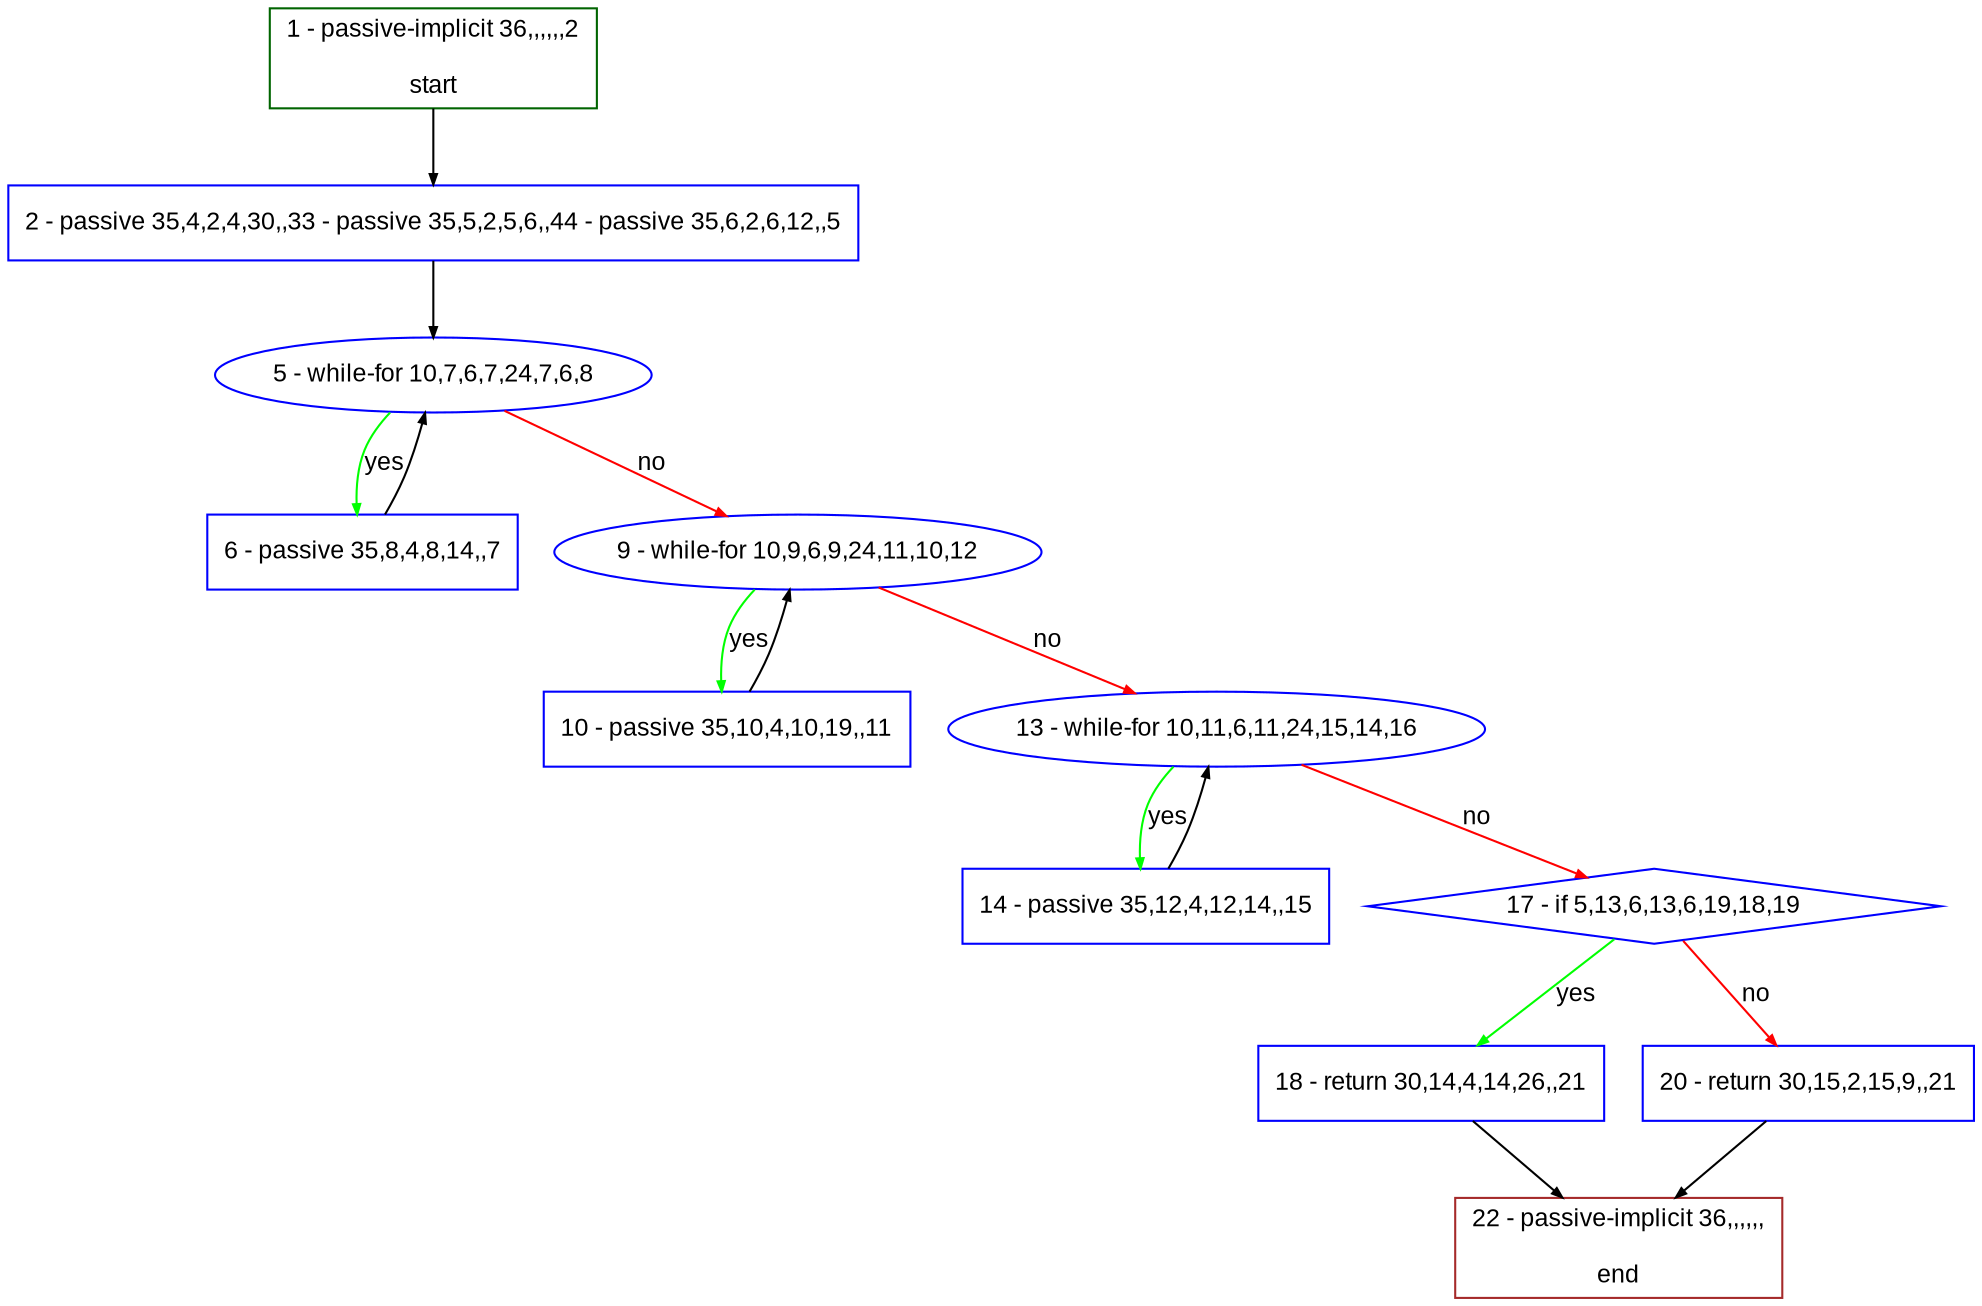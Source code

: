 digraph "" {
  graph [bgcolor="white", fillcolor="#FFFFCC", pack="true", packmode="clust", fontname="Arial", label="", fontsize="12", compound="true", style="rounded,filled"];
  node [node_initialized="no", fillcolor="white", fontname="Arial", label="", color="grey", fontsize="12", fixedsize="false", compound="true", shape="rectangle", style="filled"];
  edge [arrowtail="none", lhead="", fontcolor="black", fontname="Arial", label="", color="black", fontsize="12", arrowhead="normal", arrowsize="0.5", compound="true", ltail="", dir="forward"];
  __N1 [fillcolor="#ffffff", label="2 - passive 35,4,2,4,30,,33 - passive 35,5,2,5,6,,44 - passive 35,6,2,6,12,,5", color="#0000ff", shape="box", style="filled"];
  __N2 [fillcolor="#ffffff", label="1 - passive-implicit 36,,,,,,2\n\nstart", color="#006400", shape="box", style="filled"];
  __N3 [fillcolor="#ffffff", label="5 - while-for 10,7,6,7,24,7,6,8", color="#0000ff", shape="oval", style="filled"];
  __N4 [fillcolor="#ffffff", label="6 - passive 35,8,4,8,14,,7", color="#0000ff", shape="box", style="filled"];
  __N5 [fillcolor="#ffffff", label="9 - while-for 10,9,6,9,24,11,10,12", color="#0000ff", shape="oval", style="filled"];
  __N6 [fillcolor="#ffffff", label="10 - passive 35,10,4,10,19,,11", color="#0000ff", shape="box", style="filled"];
  __N7 [fillcolor="#ffffff", label="13 - while-for 10,11,6,11,24,15,14,16", color="#0000ff", shape="oval", style="filled"];
  __N8 [fillcolor="#ffffff", label="14 - passive 35,12,4,12,14,,15", color="#0000ff", shape="box", style="filled"];
  __N9 [fillcolor="#ffffff", label="17 - if 5,13,6,13,6,19,18,19", color="#0000ff", shape="diamond", style="filled"];
  __N10 [fillcolor="#ffffff", label="18 - return 30,14,4,14,26,,21", color="#0000ff", shape="box", style="filled"];
  __N11 [fillcolor="#ffffff", label="20 - return 30,15,2,15,9,,21", color="#0000ff", shape="box", style="filled"];
  __N12 [fillcolor="#ffffff", label="22 - passive-implicit 36,,,,,,\n\nend", color="#a52a2a", shape="box", style="filled"];
  __N2 -> __N1 [arrowtail="none", color="#000000", label="", arrowhead="normal", dir="forward"];
  __N1 -> __N3 [arrowtail="none", color="#000000", label="", arrowhead="normal", dir="forward"];
  __N3 -> __N4 [arrowtail="none", color="#00ff00", label="yes", arrowhead="normal", dir="forward"];
  __N4 -> __N3 [arrowtail="none", color="#000000", label="", arrowhead="normal", dir="forward"];
  __N3 -> __N5 [arrowtail="none", color="#ff0000", label="no", arrowhead="normal", dir="forward"];
  __N5 -> __N6 [arrowtail="none", color="#00ff00", label="yes", arrowhead="normal", dir="forward"];
  __N6 -> __N5 [arrowtail="none", color="#000000", label="", arrowhead="normal", dir="forward"];
  __N5 -> __N7 [arrowtail="none", color="#ff0000", label="no", arrowhead="normal", dir="forward"];
  __N7 -> __N8 [arrowtail="none", color="#00ff00", label="yes", arrowhead="normal", dir="forward"];
  __N8 -> __N7 [arrowtail="none", color="#000000", label="", arrowhead="normal", dir="forward"];
  __N7 -> __N9 [arrowtail="none", color="#ff0000", label="no", arrowhead="normal", dir="forward"];
  __N9 -> __N10 [arrowtail="none", color="#00ff00", label="yes", arrowhead="normal", dir="forward"];
  __N9 -> __N11 [arrowtail="none", color="#ff0000", label="no", arrowhead="normal", dir="forward"];
  __N10 -> __N12 [arrowtail="none", color="#000000", label="", arrowhead="normal", dir="forward"];
  __N11 -> __N12 [arrowtail="none", color="#000000", label="", arrowhead="normal", dir="forward"];
}
